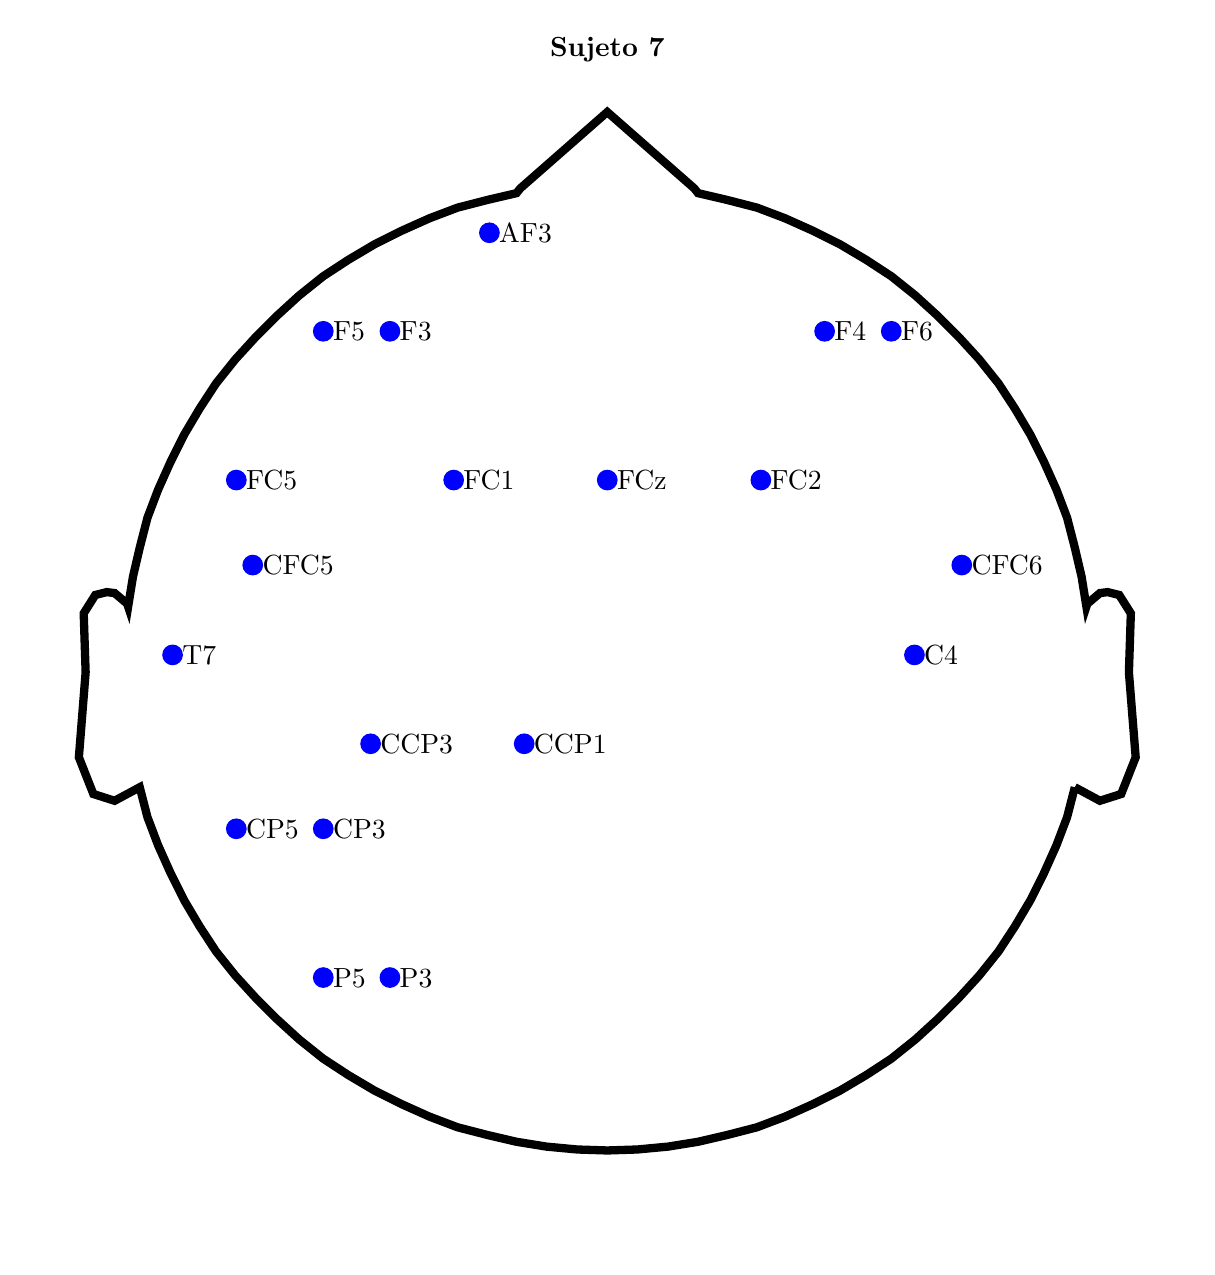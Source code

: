 % This file was created by matlab2tikz.
%
%The latest updates can be retrieved from
%  http://www.mathworks.com/matlabcentral/fileexchange/22022-matlab2tikz-matlab2tikz
%where you can also make suggestions and rate matlab2tikz.
%
\begin{tikzpicture}

\begin{axis}[%
width=5.796in,
height=5.796in,
at={(0.972in,1.021in)},
scale only axis,
point meta min=-1,
point meta max=1,
xmin=-0.6,
xmax=0.6,
ymin=-0.6,
ymax=0.6,
axis line style={draw=none},
ticks=none,
title style={font=\bfseries},
title={Sujeto 7}
]
\addplot [color=black, line width=3.0pt, forget plot]
  table[row sep=crcr]{%
0.484	-0.124\\
0.51	-0.138\\
0.532	-0.131\\
0.547	-0.093\\
0.54	-0.005\\
0.542	0.056\\
0.53	0.075\\
0.518	0.078\\
0.51	0.077\\
0.497	0.066\\
0.496	0.063\\
0.491	0.094\\
0.484	0.124\\
0.476	0.155\\
0.465	0.184\\
0.452	0.213\\
0.438	0.241\\
0.422	0.268\\
0.405	0.294\\
0.385	0.319\\
0.364	0.342\\
0.342	0.364\\
0.319	0.385\\
0.294	0.405\\
0.268	0.422\\
0.241	0.438\\
0.213	0.452\\
0.184	0.465\\
0.155	0.476\\
0.124	0.484\\
0.094	0.491\\
0.09	0.496\\
0	0.575\\
-0.09	0.496\\
-0.094	0.491\\
-0.124	0.484\\
-0.155	0.476\\
-0.184	0.465\\
-0.213	0.452\\
-0.241	0.438\\
-0.268	0.422\\
-0.294	0.405\\
-0.319	0.385\\
-0.342	0.364\\
-0.364	0.342\\
-0.385	0.319\\
-0.405	0.294\\
-0.422	0.268\\
-0.438	0.241\\
-0.452	0.213\\
-0.465	0.184\\
-0.476	0.155\\
-0.484	0.124\\
-0.491	0.094\\
-0.496	0.063\\
-0.497	0.066\\
-0.51	0.077\\
-0.518	0.078\\
-0.53	0.075\\
-0.542	0.056\\
-0.54	-0.005\\
-0.547	-0.093\\
-0.532	-0.131\\
-0.51	-0.138\\
-0.484	-0.124\\
-0.484	-0.124\\
-0.476	-0.155\\
-0.465	-0.184\\
-0.452	-0.213\\
-0.438	-0.241\\
-0.422	-0.268\\
-0.405	-0.294\\
-0.385	-0.319\\
-0.364	-0.342\\
-0.342	-0.364\\
-0.319	-0.385\\
-0.294	-0.405\\
-0.268	-0.422\\
-0.241	-0.438\\
-0.213	-0.452\\
-0.184	-0.465\\
-0.155	-0.476\\
-0.124	-0.484\\
-0.094	-0.491\\
-0.063	-0.496\\
-0.031	-0.499\\
-9.185e-17	-0.5\\
0.031	-0.499\\
0.063	-0.496\\
0.094	-0.491\\
0.124	-0.484\\
0.155	-0.476\\
0.184	-0.465\\
0.213	-0.452\\
0.241	-0.438\\
0.268	-0.422\\
0.294	-0.405\\
0.319	-0.385\\
0.342	-0.364\\
0.364	-0.342\\
0.385	-0.319\\
0.405	-0.294\\
0.422	-0.268\\
0.438	-0.241\\
0.452	-0.213\\
0.465	-0.184\\
0.476	-0.155\\
0.484	-0.124\\
};
\addplot[only marks, mark=*, mark options={}, mark size=3.535pt, color=blue, fill=blue] table[row sep=crcr]{%
x	y\\
-0.294	-0.321\\
-0.086	-0.079\\
-0.45	0.013\\
-0.225	0.348\\
0.367	0.106\\
-0.245	-0.079\\
-0.225	-0.321\\
-0.294	-0.167\\
-0.384	0.194\\
-0.294	0.348\\
0.225	0.348\\
-0.122	0.45\\
-0.384	-0.167\\
0	0.194\\
-0.367	0.106\\
0.318	0.013\\
-0.159	0.194\\
0.294	0.348\\
0.159	0.194\\
};
\node[right, align=left]
at (axis cs:-0.294,-0.321) {P5};
\node[right, align=left]
at (axis cs:-0.086,-0.079) {CCP1};
\node[right, align=left]
at (axis cs:-0.45,0.013) {T7};
\node[right, align=left]
at (axis cs:-0.225,0.348) {F3};
\node[right, align=left]
at (axis cs:0.367,0.106) {CFC6};
\node[right, align=left]
at (axis cs:-0.245,-0.079) {CCP3};
\node[right, align=left]
at (axis cs:-0.225,-0.321) {P3};
\node[right, align=left]
at (axis cs:-0.294,-0.167) {CP3};
\node[right, align=left]
at (axis cs:-0.384,0.194) {FC5};
\node[right, align=left]
at (axis cs:-0.294,0.348) {F5};
\node[right, align=left]
at (axis cs:0.225,0.348) {F4};
\node[right, align=left]
at (axis cs:-0.122,0.45) {AF3};
\node[right, align=left]
at (axis cs:-0.384,-0.167) {CP5};
\node[right, align=left]
at (axis cs:0,0.194) {FCz};
\node[right, align=left]
at (axis cs:-0.367,0.106) {CFC5};
\node[right, align=left]
at (axis cs:0.318,0.013) {C4};
\node[right, align=left]
at (axis cs:-0.159,0.194) {FC1};
\node[right, align=left]
at (axis cs:0.294,0.348) {F6};
\node[right, align=left]
at (axis cs:0.159,0.194) {FC2};
\end{axis}
\end{tikzpicture}%